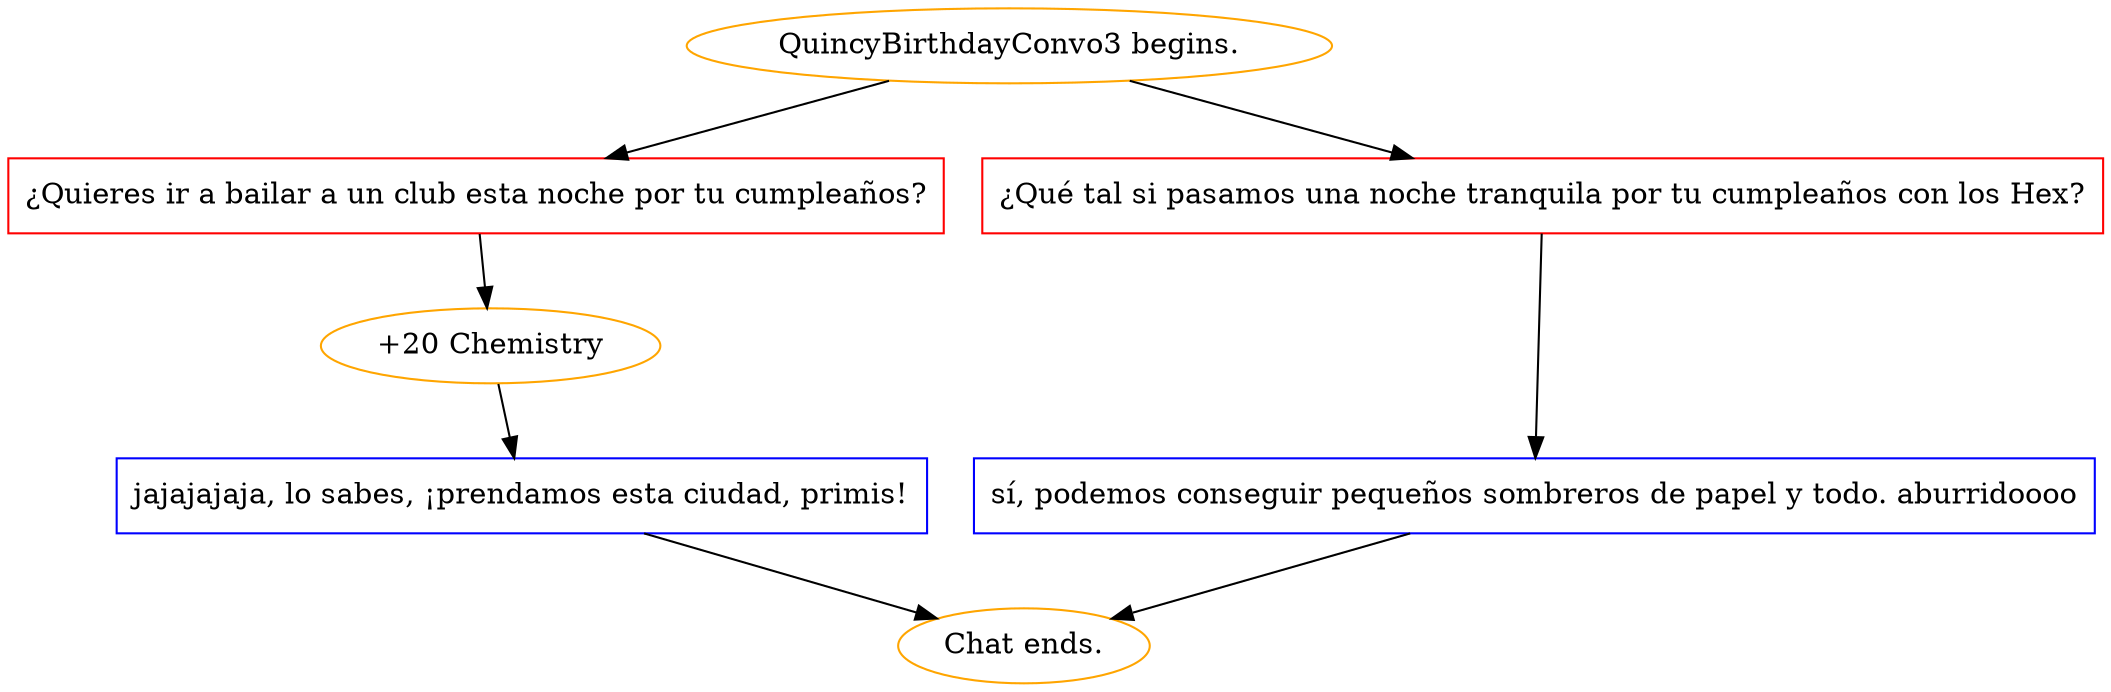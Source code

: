 digraph {
	"QuincyBirthdayConvo3 begins." [color=orange];
		"QuincyBirthdayConvo3 begins." -> j1839759655;
		"QuincyBirthdayConvo3 begins." -> j2846827725;
	j1839759655 [label="¿Quieres ir a bailar a un club esta noche por tu cumpleaños?",shape=box,color=red];
		j1839759655 -> j3735215200;
	j2846827725 [label="¿Qué tal si pasamos una noche tranquila por tu cumpleaños con los Hex?",shape=box,color=red];
		j2846827725 -> j536460799;
	j3735215200 [label="+20 Chemistry",color=orange];
		j3735215200 -> j736569800;
	j536460799 [label="sí, podemos conseguir pequeños sombreros de papel y todo. aburridoooo",shape=box,color=blue];
		j536460799 -> "Chat ends.";
	j736569800 [label="jajajajaja, lo sabes, ¡prendamos esta ciudad, primis!",shape=box,color=blue];
		j736569800 -> "Chat ends.";
	"Chat ends." [color=orange];
}